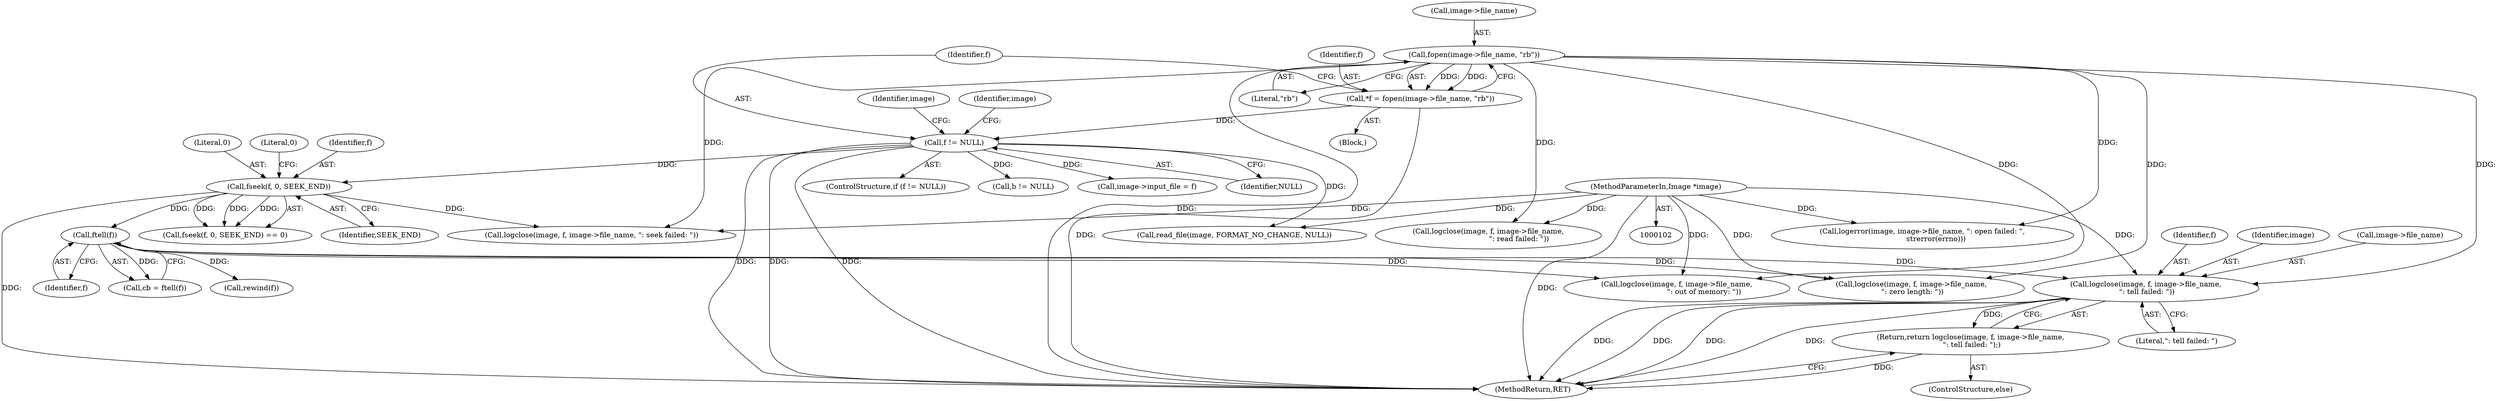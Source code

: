 digraph "0_Android_9d4853418ab2f754c2b63e091c29c5529b8b86ca_30@API" {
"1000249" [label="(Call,logclose(image, f, image->file_name,\n \": tell failed: \"))"];
"1000103" [label="(MethodParameterIn,Image *image)"];
"1000156" [label="(Call,ftell(f))"];
"1000147" [label="(Call,fseek(f, 0, SEEK_END))"];
"1000128" [label="(Call,f != NULL)"];
"1000120" [label="(Call,*f = fopen(image->file_name, \"rb\"))"];
"1000122" [label="(Call,fopen(image->file_name, \"rb\"))"];
"1000248" [label="(Return,return logclose(image, f, image->file_name,\n \": tell failed: \");)"];
"1000129" [label="(Identifier,f)"];
"1000127" [label="(ControlStructure,if (f != NULL))"];
"1000157" [label="(Identifier,f)"];
"1000251" [label="(Identifier,f)"];
"1000267" [label="(Call,logerror(image, image->file_name, \": open failed: \",\n            strerror(errno)))"];
"1000150" [label="(Identifier,SEEK_END)"];
"1000280" [label="(MethodReturn,RET)"];
"1000276" [label="(Call,read_file(image, FORMAT_NO_CHANGE, NULL))"];
"1000227" [label="(Call,logclose(image, f, image->file_name,\n                        \": out of memory: \"))"];
"1000128" [label="(Call,f != NULL)"];
"1000258" [label="(Call,logclose(image, f, image->file_name, \": seek failed: \"))"];
"1000156" [label="(Call,ftell(f))"];
"1000126" [label="(Literal,\"rb\")"];
"1000123" [label="(Call,image->file_name)"];
"1000249" [label="(Call,logclose(image, f, image->file_name,\n \": tell failed: \"))"];
"1000250" [label="(Identifier,image)"];
"1000218" [label="(Call,logclose(image, f, image->file_name,\n                           \": read failed: \"))"];
"1000135" [label="(Identifier,image)"];
"1000188" [label="(Call,rewind(f))"];
"1000121" [label="(Identifier,f)"];
"1000255" [label="(Literal,\": tell failed: \")"];
"1000184" [label="(Call,b != NULL)"];
"1000247" [label="(ControlStructure,else)"];
"1000148" [label="(Identifier,f)"];
"1000120" [label="(Call,*f = fopen(image->file_name, \"rb\"))"];
"1000154" [label="(Call,cb = ftell(f))"];
"1000103" [label="(MethodParameterIn,Image *image)"];
"1000146" [label="(Call,fseek(f, 0, SEEK_END) == 0)"];
"1000122" [label="(Call,fopen(image->file_name, \"rb\"))"];
"1000149" [label="(Literal,0)"];
"1000138" [label="(Call,image->input_file = f)"];
"1000252" [label="(Call,image->file_name)"];
"1000151" [label="(Literal,0)"];
"1000268" [label="(Identifier,image)"];
"1000118" [label="(Block,)"];
"1000147" [label="(Call,fseek(f, 0, SEEK_END))"];
"1000248" [label="(Return,return logclose(image, f, image->file_name,\n \": tell failed: \");)"];
"1000130" [label="(Identifier,NULL)"];
"1000240" [label="(Call,logclose(image, f, image->file_name,\n \": zero length: \"))"];
"1000249" -> "1000248"  [label="AST: "];
"1000249" -> "1000255"  [label="CFG: "];
"1000250" -> "1000249"  [label="AST: "];
"1000251" -> "1000249"  [label="AST: "];
"1000252" -> "1000249"  [label="AST: "];
"1000255" -> "1000249"  [label="AST: "];
"1000248" -> "1000249"  [label="CFG: "];
"1000249" -> "1000280"  [label="DDG: "];
"1000249" -> "1000280"  [label="DDG: "];
"1000249" -> "1000280"  [label="DDG: "];
"1000249" -> "1000280"  [label="DDG: "];
"1000249" -> "1000248"  [label="DDG: "];
"1000103" -> "1000249"  [label="DDG: "];
"1000156" -> "1000249"  [label="DDG: "];
"1000122" -> "1000249"  [label="DDG: "];
"1000103" -> "1000102"  [label="AST: "];
"1000103" -> "1000280"  [label="DDG: "];
"1000103" -> "1000218"  [label="DDG: "];
"1000103" -> "1000227"  [label="DDG: "];
"1000103" -> "1000240"  [label="DDG: "];
"1000103" -> "1000258"  [label="DDG: "];
"1000103" -> "1000267"  [label="DDG: "];
"1000103" -> "1000276"  [label="DDG: "];
"1000156" -> "1000154"  [label="AST: "];
"1000156" -> "1000157"  [label="CFG: "];
"1000157" -> "1000156"  [label="AST: "];
"1000154" -> "1000156"  [label="CFG: "];
"1000156" -> "1000154"  [label="DDG: "];
"1000147" -> "1000156"  [label="DDG: "];
"1000156" -> "1000188"  [label="DDG: "];
"1000156" -> "1000227"  [label="DDG: "];
"1000156" -> "1000240"  [label="DDG: "];
"1000147" -> "1000146"  [label="AST: "];
"1000147" -> "1000150"  [label="CFG: "];
"1000148" -> "1000147"  [label="AST: "];
"1000149" -> "1000147"  [label="AST: "];
"1000150" -> "1000147"  [label="AST: "];
"1000151" -> "1000147"  [label="CFG: "];
"1000147" -> "1000280"  [label="DDG: "];
"1000147" -> "1000146"  [label="DDG: "];
"1000147" -> "1000146"  [label="DDG: "];
"1000147" -> "1000146"  [label="DDG: "];
"1000128" -> "1000147"  [label="DDG: "];
"1000147" -> "1000258"  [label="DDG: "];
"1000128" -> "1000127"  [label="AST: "];
"1000128" -> "1000130"  [label="CFG: "];
"1000129" -> "1000128"  [label="AST: "];
"1000130" -> "1000128"  [label="AST: "];
"1000135" -> "1000128"  [label="CFG: "];
"1000268" -> "1000128"  [label="CFG: "];
"1000128" -> "1000280"  [label="DDG: "];
"1000128" -> "1000280"  [label="DDG: "];
"1000128" -> "1000280"  [label="DDG: "];
"1000120" -> "1000128"  [label="DDG: "];
"1000128" -> "1000138"  [label="DDG: "];
"1000128" -> "1000184"  [label="DDG: "];
"1000128" -> "1000276"  [label="DDG: "];
"1000120" -> "1000118"  [label="AST: "];
"1000120" -> "1000122"  [label="CFG: "];
"1000121" -> "1000120"  [label="AST: "];
"1000122" -> "1000120"  [label="AST: "];
"1000129" -> "1000120"  [label="CFG: "];
"1000120" -> "1000280"  [label="DDG: "];
"1000122" -> "1000120"  [label="DDG: "];
"1000122" -> "1000120"  [label="DDG: "];
"1000122" -> "1000126"  [label="CFG: "];
"1000123" -> "1000122"  [label="AST: "];
"1000126" -> "1000122"  [label="AST: "];
"1000122" -> "1000280"  [label="DDG: "];
"1000122" -> "1000218"  [label="DDG: "];
"1000122" -> "1000227"  [label="DDG: "];
"1000122" -> "1000240"  [label="DDG: "];
"1000122" -> "1000258"  [label="DDG: "];
"1000122" -> "1000267"  [label="DDG: "];
"1000248" -> "1000247"  [label="AST: "];
"1000280" -> "1000248"  [label="CFG: "];
"1000248" -> "1000280"  [label="DDG: "];
}
